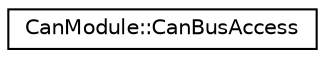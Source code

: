 digraph "Graphical Class Hierarchy"
{
 // LATEX_PDF_SIZE
  edge [fontname="Helvetica",fontsize="10",labelfontname="Helvetica",labelfontsize="10"];
  node [fontname="Helvetica",fontsize="10",shape=record];
  rankdir="LR";
  Node0 [label="CanModule::CanBusAccess",height=0.2,width=0.4,color="black", fillcolor="white", style="filled",URL="$classCanModule_1_1CanBusAccess.html",tooltip=" "];
}
